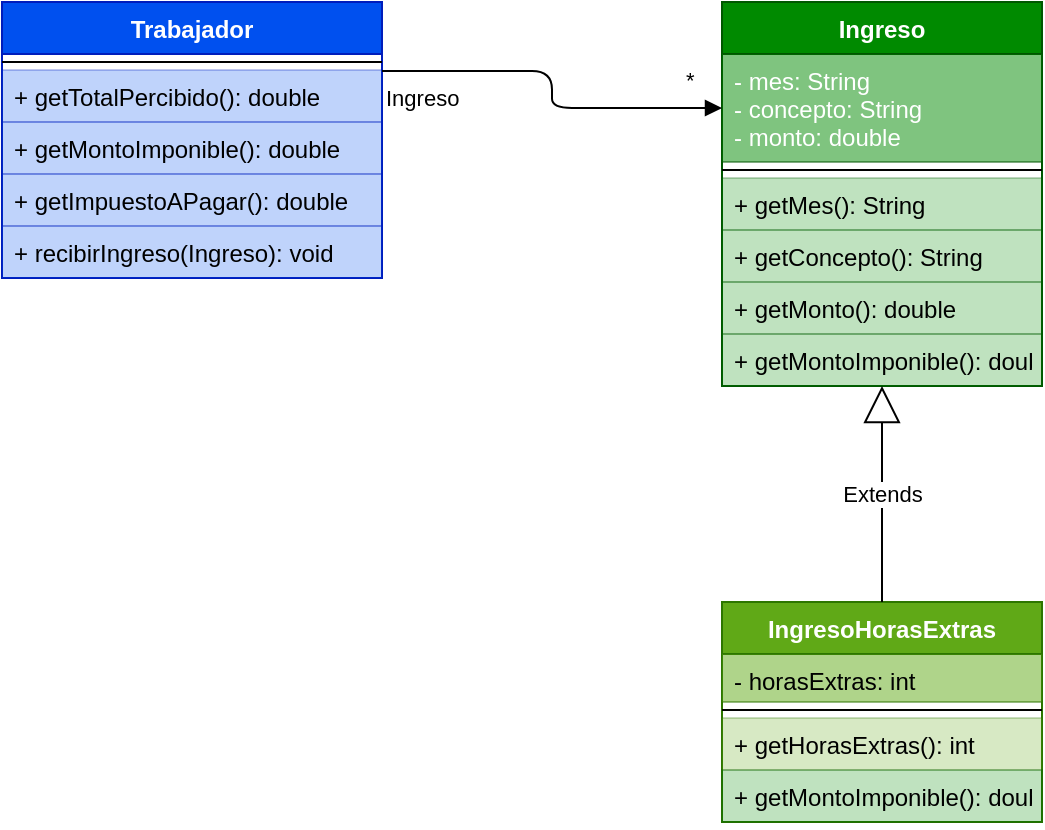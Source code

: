 <mxfile version="15.3.0" type="device"><diagram id="u4qCH_LCM0_enoe3zIaj" name="Page-1"><mxGraphModel dx="1102" dy="582" grid="1" gridSize="10" guides="1" tooltips="1" connect="1" arrows="1" fold="1" page="1" pageScale="1" pageWidth="827" pageHeight="1169" math="0" shadow="0"><root><mxCell id="0"/><mxCell id="1" parent="0"/><mxCell id="LNy2fVY_VBCiZyavqBls-2" value="Trabajador" style="swimlane;fontStyle=1;align=center;verticalAlign=top;childLayout=stackLayout;horizontal=1;startSize=26;horizontalStack=0;resizeParent=1;resizeParentMax=0;resizeLast=0;collapsible=1;marginBottom=0;fillColor=#0050ef;strokeColor=#001DBC;fontColor=#ffffff;" parent="1" vertex="1"><mxGeometry x="40" y="80" width="190" height="138" as="geometry"/></mxCell><mxCell id="LNy2fVY_VBCiZyavqBls-4" value="" style="line;strokeWidth=1;fillColor=none;align=left;verticalAlign=middle;spacingTop=-1;spacingLeft=3;spacingRight=3;rotatable=0;labelPosition=right;points=[];portConstraint=eastwest;" parent="LNy2fVY_VBCiZyavqBls-2" vertex="1"><mxGeometry y="26" width="190" height="8" as="geometry"/></mxCell><mxCell id="LNy2fVY_VBCiZyavqBls-5" value="+ getTotalPercibido(): double" style="text;strokeColor=#001DBC;fillColor=#0050ef;align=left;verticalAlign=top;spacingLeft=4;spacingRight=4;overflow=hidden;rotatable=0;points=[[0,0.5],[1,0.5]];portConstraint=eastwest;fontColor=#000000;opacity=25;" parent="LNy2fVY_VBCiZyavqBls-2" vertex="1"><mxGeometry y="34" width="190" height="26" as="geometry"/></mxCell><mxCell id="LNy2fVY_VBCiZyavqBls-14" value="+ getMontoImponible(): double" style="text;strokeColor=#001DBC;fillColor=#0050ef;align=left;verticalAlign=top;spacingLeft=4;spacingRight=4;overflow=hidden;rotatable=0;points=[[0,0.5],[1,0.5]];portConstraint=eastwest;fontColor=#000000;opacity=25;" parent="LNy2fVY_VBCiZyavqBls-2" vertex="1"><mxGeometry y="60" width="190" height="26" as="geometry"/></mxCell><mxCell id="LNy2fVY_VBCiZyavqBls-15" value="+ getImpuestoAPagar(): double" style="text;strokeColor=#001DBC;fillColor=#0050ef;align=left;verticalAlign=top;spacingLeft=4;spacingRight=4;overflow=hidden;rotatable=0;points=[[0,0.5],[1,0.5]];portConstraint=eastwest;fontColor=#000000;opacity=25;" parent="LNy2fVY_VBCiZyavqBls-2" vertex="1"><mxGeometry y="86" width="190" height="26" as="geometry"/></mxCell><mxCell id="LNy2fVY_VBCiZyavqBls-16" value="+ recibirIngreso(Ingreso): void" style="text;strokeColor=#001DBC;fillColor=#0050ef;align=left;verticalAlign=top;spacingLeft=4;spacingRight=4;overflow=hidden;rotatable=0;points=[[0,0.5],[1,0.5]];portConstraint=eastwest;fontColor=#000000;opacity=25;" parent="LNy2fVY_VBCiZyavqBls-2" vertex="1"><mxGeometry y="112" width="190" height="26" as="geometry"/></mxCell><mxCell id="LNy2fVY_VBCiZyavqBls-6" value="Ingreso" style="swimlane;fontStyle=1;align=center;verticalAlign=top;childLayout=stackLayout;horizontal=1;startSize=26;horizontalStack=0;resizeParent=1;resizeParentMax=0;resizeLast=0;collapsible=1;marginBottom=0;fillColor=#008a00;strokeColor=#005700;fontColor=#ffffff;" parent="1" vertex="1"><mxGeometry x="400" y="80" width="160" height="192" as="geometry"/></mxCell><mxCell id="LNy2fVY_VBCiZyavqBls-7" value="- mes: String&#10;- concepto: String&#10;- monto: double" style="text;strokeColor=#005700;fillColor=#008a00;align=left;verticalAlign=top;spacingLeft=4;spacingRight=4;overflow=hidden;rotatable=0;points=[[0,0.5],[1,0.5]];portConstraint=eastwest;fontColor=#ffffff;opacity=50;" parent="LNy2fVY_VBCiZyavqBls-6" vertex="1"><mxGeometry y="26" width="160" height="54" as="geometry"/></mxCell><mxCell id="LNy2fVY_VBCiZyavqBls-8" value="" style="line;strokeWidth=1;fillColor=none;align=left;verticalAlign=middle;spacingTop=-1;spacingLeft=3;spacingRight=3;rotatable=0;labelPosition=right;points=[];portConstraint=eastwest;" parent="LNy2fVY_VBCiZyavqBls-6" vertex="1"><mxGeometry y="80" width="160" height="8" as="geometry"/></mxCell><mxCell id="LNy2fVY_VBCiZyavqBls-9" value="+ getMes(): String" style="text;strokeColor=#005700;fillColor=#008a00;align=left;verticalAlign=top;spacingLeft=4;spacingRight=4;overflow=hidden;rotatable=0;points=[[0,0.5],[1,0.5]];portConstraint=eastwest;opacity=25;fontColor=#000000;" parent="LNy2fVY_VBCiZyavqBls-6" vertex="1"><mxGeometry y="88" width="160" height="26" as="geometry"/></mxCell><mxCell id="LNy2fVY_VBCiZyavqBls-24" value="+ getConcepto(): String" style="text;strokeColor=#005700;fillColor=#008a00;align=left;verticalAlign=top;spacingLeft=4;spacingRight=4;overflow=hidden;rotatable=0;points=[[0,0.5],[1,0.5]];portConstraint=eastwest;opacity=25;fontColor=#000000;" parent="LNy2fVY_VBCiZyavqBls-6" vertex="1"><mxGeometry y="114" width="160" height="26" as="geometry"/></mxCell><mxCell id="LNy2fVY_VBCiZyavqBls-25" value="+ getMonto(): double" style="text;strokeColor=#005700;fillColor=#008a00;align=left;verticalAlign=top;spacingLeft=4;spacingRight=4;overflow=hidden;rotatable=0;points=[[0,0.5],[1,0.5]];portConstraint=eastwest;opacity=25;fontColor=#000000;" parent="LNy2fVY_VBCiZyavqBls-6" vertex="1"><mxGeometry y="140" width="160" height="26" as="geometry"/></mxCell><mxCell id="Vxp4MqLAi2zzULR57rzP-1" value="+ getMontoImponible(): double" style="text;strokeColor=#005700;fillColor=#008a00;align=left;verticalAlign=top;spacingLeft=4;spacingRight=4;overflow=hidden;rotatable=0;points=[[0,0.5],[1,0.5]];portConstraint=eastwest;opacity=25;fontColor=#000000;" vertex="1" parent="LNy2fVY_VBCiZyavqBls-6"><mxGeometry y="166" width="160" height="26" as="geometry"/></mxCell><mxCell id="LNy2fVY_VBCiZyavqBls-10" value="IngresoHorasExtras" style="swimlane;fontStyle=1;align=center;verticalAlign=top;childLayout=stackLayout;horizontal=1;startSize=26;horizontalStack=0;resizeParent=1;resizeParentMax=0;resizeLast=0;collapsible=1;marginBottom=0;fillColor=#60a917;strokeColor=#2D7600;fontColor=#ffffff;" parent="1" vertex="1"><mxGeometry x="400" y="380" width="160" height="110" as="geometry"/></mxCell><mxCell id="LNy2fVY_VBCiZyavqBls-11" value="- horasExtras: int" style="text;strokeColor=#2D7600;fillColor=#60a917;align=left;verticalAlign=top;spacingLeft=4;spacingRight=4;overflow=hidden;rotatable=0;points=[[0,0.5],[1,0.5]];portConstraint=eastwest;fontColor=#000000;opacity=50;" parent="LNy2fVY_VBCiZyavqBls-10" vertex="1"><mxGeometry y="26" width="160" height="24" as="geometry"/></mxCell><mxCell id="LNy2fVY_VBCiZyavqBls-12" value="" style="line;strokeWidth=1;fillColor=none;align=left;verticalAlign=middle;spacingTop=-1;spacingLeft=3;spacingRight=3;rotatable=0;labelPosition=right;points=[];portConstraint=eastwest;" parent="LNy2fVY_VBCiZyavqBls-10" vertex="1"><mxGeometry y="50" width="160" height="8" as="geometry"/></mxCell><mxCell id="LNy2fVY_VBCiZyavqBls-13" value="+ getHorasExtras(): int" style="text;strokeColor=#2D7600;fillColor=#60a917;align=left;verticalAlign=top;spacingLeft=4;spacingRight=4;overflow=hidden;rotatable=0;points=[[0,0.5],[1,0.5]];portConstraint=eastwest;fontColor=#000000;opacity=25;" parent="LNy2fVY_VBCiZyavqBls-10" vertex="1"><mxGeometry y="58" width="160" height="26" as="geometry"/></mxCell><mxCell id="Vxp4MqLAi2zzULR57rzP-3" value="+ getMontoImponible(): double" style="text;strokeColor=#005700;fillColor=#008a00;align=left;verticalAlign=top;spacingLeft=4;spacingRight=4;overflow=hidden;rotatable=0;points=[[0,0.5],[1,0.5]];portConstraint=eastwest;opacity=25;fontColor=#000000;" vertex="1" parent="LNy2fVY_VBCiZyavqBls-10"><mxGeometry y="84" width="160" height="26" as="geometry"/></mxCell><mxCell id="LNy2fVY_VBCiZyavqBls-17" value="Extends" style="endArrow=block;endSize=16;endFill=0;html=1;exitX=0.5;exitY=0;exitDx=0;exitDy=0;entryX=0.5;entryY=1;entryDx=0;entryDy=0;" parent="1" source="LNy2fVY_VBCiZyavqBls-10" edge="1" target="LNy2fVY_VBCiZyavqBls-6"><mxGeometry width="160" relative="1" as="geometry"><mxPoint x="390" y="250" as="sourcePoint"/><mxPoint x="480" y="290" as="targetPoint"/></mxGeometry></mxCell><mxCell id="LNy2fVY_VBCiZyavqBls-19" value="Ingreso" style="endArrow=block;endFill=1;html=1;edgeStyle=orthogonalEdgeStyle;align=left;verticalAlign=top;entryX=0;entryY=0.5;entryDx=0;entryDy=0;exitX=1;exitY=0.25;exitDx=0;exitDy=0;" parent="1" source="LNy2fVY_VBCiZyavqBls-2" target="LNy2fVY_VBCiZyavqBls-7" edge="1"><mxGeometry x="-1" relative="1" as="geometry"><mxPoint x="240" y="300" as="sourcePoint"/><mxPoint x="490" y="300" as="targetPoint"/></mxGeometry></mxCell><mxCell id="LNy2fVY_VBCiZyavqBls-20" value="*&lt;br&gt;" style="edgeLabel;resizable=0;html=1;align=left;verticalAlign=bottom;" parent="LNy2fVY_VBCiZyavqBls-19" connectable="0" vertex="1"><mxGeometry x="-1" relative="1" as="geometry"><mxPoint x="150" y="13" as="offset"/></mxGeometry></mxCell></root></mxGraphModel></diagram></mxfile>